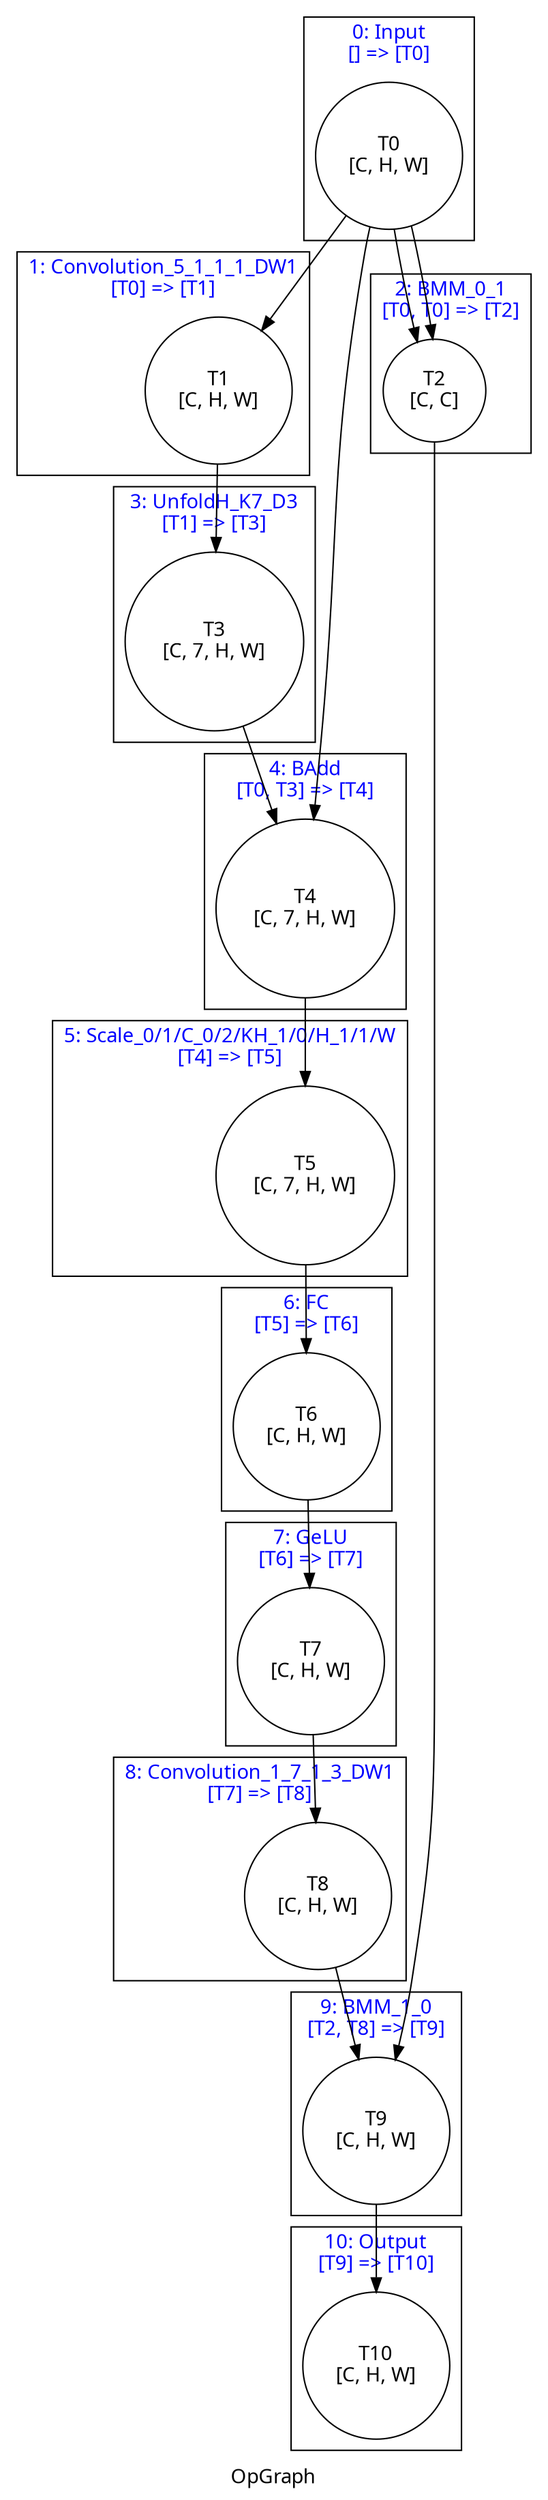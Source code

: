 digraph OpGraph {
    label = "OpGraph"
    fontname = "Graphik";
    subgraph tensors {
        node [shape = circle, color = black, fontname = "Graphik"]
        t_0; t_1; t_2; t_3; t_4; t_5; t_6; t_7; t_8; t_9; t_10; 
    }
    subgraph cluster_0 {
        fontcolor = blue;
        label = "0: Input\n[] => [T0]";
        t_0 [label = "T0\n[C, H, W]"];
    }
    subgraph cluster_1 {
        fontcolor = blue;
        label = "1: Convolution_5_1_1_1_DW1\n[T0] => [T1]";
        t_1 [label = "T1\n[C, H, W]"];
    }
    subgraph cluster_2 {
        fontcolor = blue;
        label = "2: BMM_0_1\n[T0, T0] => [T2]";
        t_2 [label = "T2\n[C, C]"];
    }
    subgraph cluster_3 {
        fontcolor = blue;
        label = "3: UnfoldH_K7_D3\n[T1] => [T3]";
        t_3 [label = "T3\n[C, 7, H, W]"];
    }
    subgraph cluster_4 {
        fontcolor = blue;
        label = "4: BAdd\n[T0, T3] => [T4]";
        t_4 [label = "T4\n[C, 7, H, W]"];
    }
    subgraph cluster_5 {
        fontcolor = blue;
        label = "5: Scale_0/1/C_0/2/KH_1/0/H_1/1/W\n[T4] => [T5]";
        t_5 [label = "T5\n[C, 7, H, W]"];
    }
    subgraph cluster_6 {
        fontcolor = blue;
        label = "6: FC\n[T5] => [T6]";
        t_6 [label = "T6\n[C, H, W]"];
    }
    subgraph cluster_7 {
        fontcolor = blue;
        label = "7: GeLU\n[T6] => [T7]";
        t_7 [label = "T7\n[C, H, W]"];
    }
    subgraph cluster_8 {
        fontcolor = blue;
        label = "8: Convolution_1_7_1_3_DW1\n[T7] => [T8]";
        t_8 [label = "T8\n[C, H, W]"];
    }
    subgraph cluster_9 {
        fontcolor = blue;
        label = "9: BMM_1_0\n[T2, T8] => [T9]";
        t_9 [label = "T9\n[C, H, W]"];
    }
    subgraph cluster_10 {
        fontcolor = blue;
        label = "10: Output\n[T9] => [T10]";
        t_10 [label = "T10\n[C, H, W]"];
    }
    t_0 -> t_1;
    t_0 -> t_2;
    t_0 -> t_2;
    t_0 -> t_4;
    t_1 -> t_3;
    t_2 -> t_9;
    t_3 -> t_4;
    t_4 -> t_5;
    t_5 -> t_6;
    t_6 -> t_7;
    t_7 -> t_8;
    t_8 -> t_9;
    t_9 -> t_10;
}

